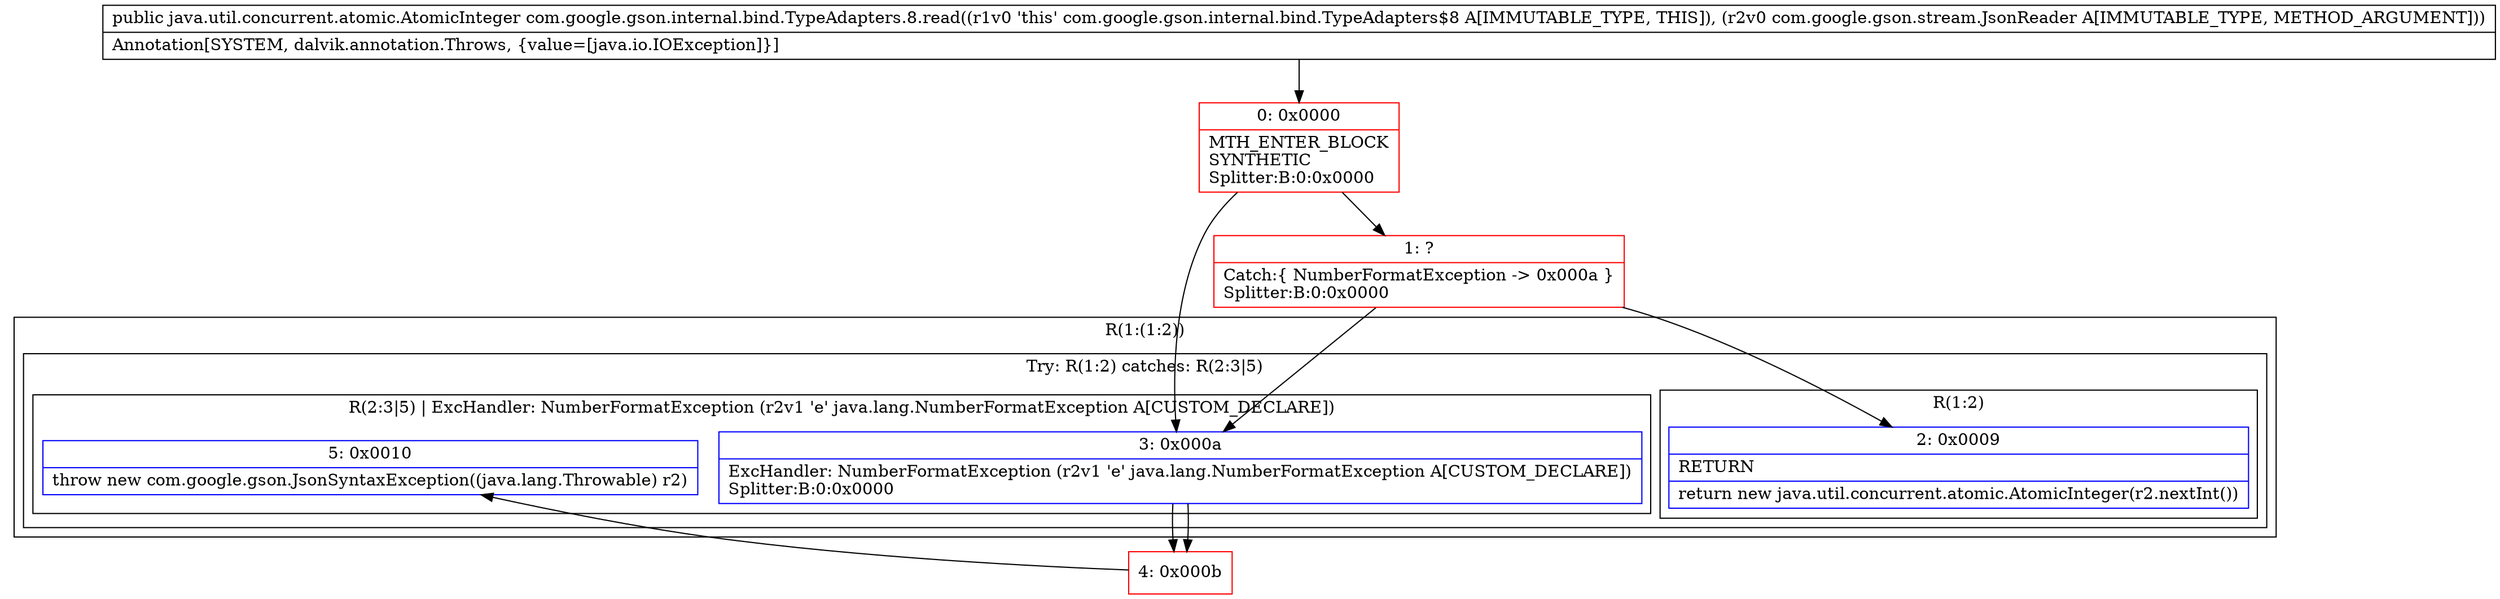digraph "CFG forcom.google.gson.internal.bind.TypeAdapters.8.read(Lcom\/google\/gson\/stream\/JsonReader;)Ljava\/util\/concurrent\/atomic\/AtomicInteger;" {
subgraph cluster_Region_684725058 {
label = "R(1:(1:2))";
node [shape=record,color=blue];
subgraph cluster_TryCatchRegion_399489000 {
label = "Try: R(1:2) catches: R(2:3|5)";
node [shape=record,color=blue];
subgraph cluster_Region_630671436 {
label = "R(1:2)";
node [shape=record,color=blue];
Node_2 [shape=record,label="{2\:\ 0x0009|RETURN\l|return new java.util.concurrent.atomic.AtomicInteger(r2.nextInt())\l}"];
}
subgraph cluster_Region_210368631 {
label = "R(2:3|5) | ExcHandler: NumberFormatException (r2v1 'e' java.lang.NumberFormatException A[CUSTOM_DECLARE])\l";
node [shape=record,color=blue];
Node_3 [shape=record,label="{3\:\ 0x000a|ExcHandler: NumberFormatException (r2v1 'e' java.lang.NumberFormatException A[CUSTOM_DECLARE])\lSplitter:B:0:0x0000\l}"];
Node_5 [shape=record,label="{5\:\ 0x0010|throw new com.google.gson.JsonSyntaxException((java.lang.Throwable) r2)\l}"];
}
}
}
subgraph cluster_Region_210368631 {
label = "R(2:3|5) | ExcHandler: NumberFormatException (r2v1 'e' java.lang.NumberFormatException A[CUSTOM_DECLARE])\l";
node [shape=record,color=blue];
Node_3 [shape=record,label="{3\:\ 0x000a|ExcHandler: NumberFormatException (r2v1 'e' java.lang.NumberFormatException A[CUSTOM_DECLARE])\lSplitter:B:0:0x0000\l}"];
Node_5 [shape=record,label="{5\:\ 0x0010|throw new com.google.gson.JsonSyntaxException((java.lang.Throwable) r2)\l}"];
}
Node_0 [shape=record,color=red,label="{0\:\ 0x0000|MTH_ENTER_BLOCK\lSYNTHETIC\lSplitter:B:0:0x0000\l}"];
Node_1 [shape=record,color=red,label="{1\:\ ?|Catch:\{ NumberFormatException \-\> 0x000a \}\lSplitter:B:0:0x0000\l}"];
Node_4 [shape=record,color=red,label="{4\:\ 0x000b}"];
MethodNode[shape=record,label="{public java.util.concurrent.atomic.AtomicInteger com.google.gson.internal.bind.TypeAdapters.8.read((r1v0 'this' com.google.gson.internal.bind.TypeAdapters$8 A[IMMUTABLE_TYPE, THIS]), (r2v0 com.google.gson.stream.JsonReader A[IMMUTABLE_TYPE, METHOD_ARGUMENT]))  | Annotation[SYSTEM, dalvik.annotation.Throws, \{value=[java.io.IOException]\}]\l}"];
MethodNode -> Node_0;
Node_3 -> Node_4;
Node_3 -> Node_4;
Node_0 -> Node_1;
Node_0 -> Node_3;
Node_1 -> Node_2;
Node_1 -> Node_3;
Node_4 -> Node_5;
}

